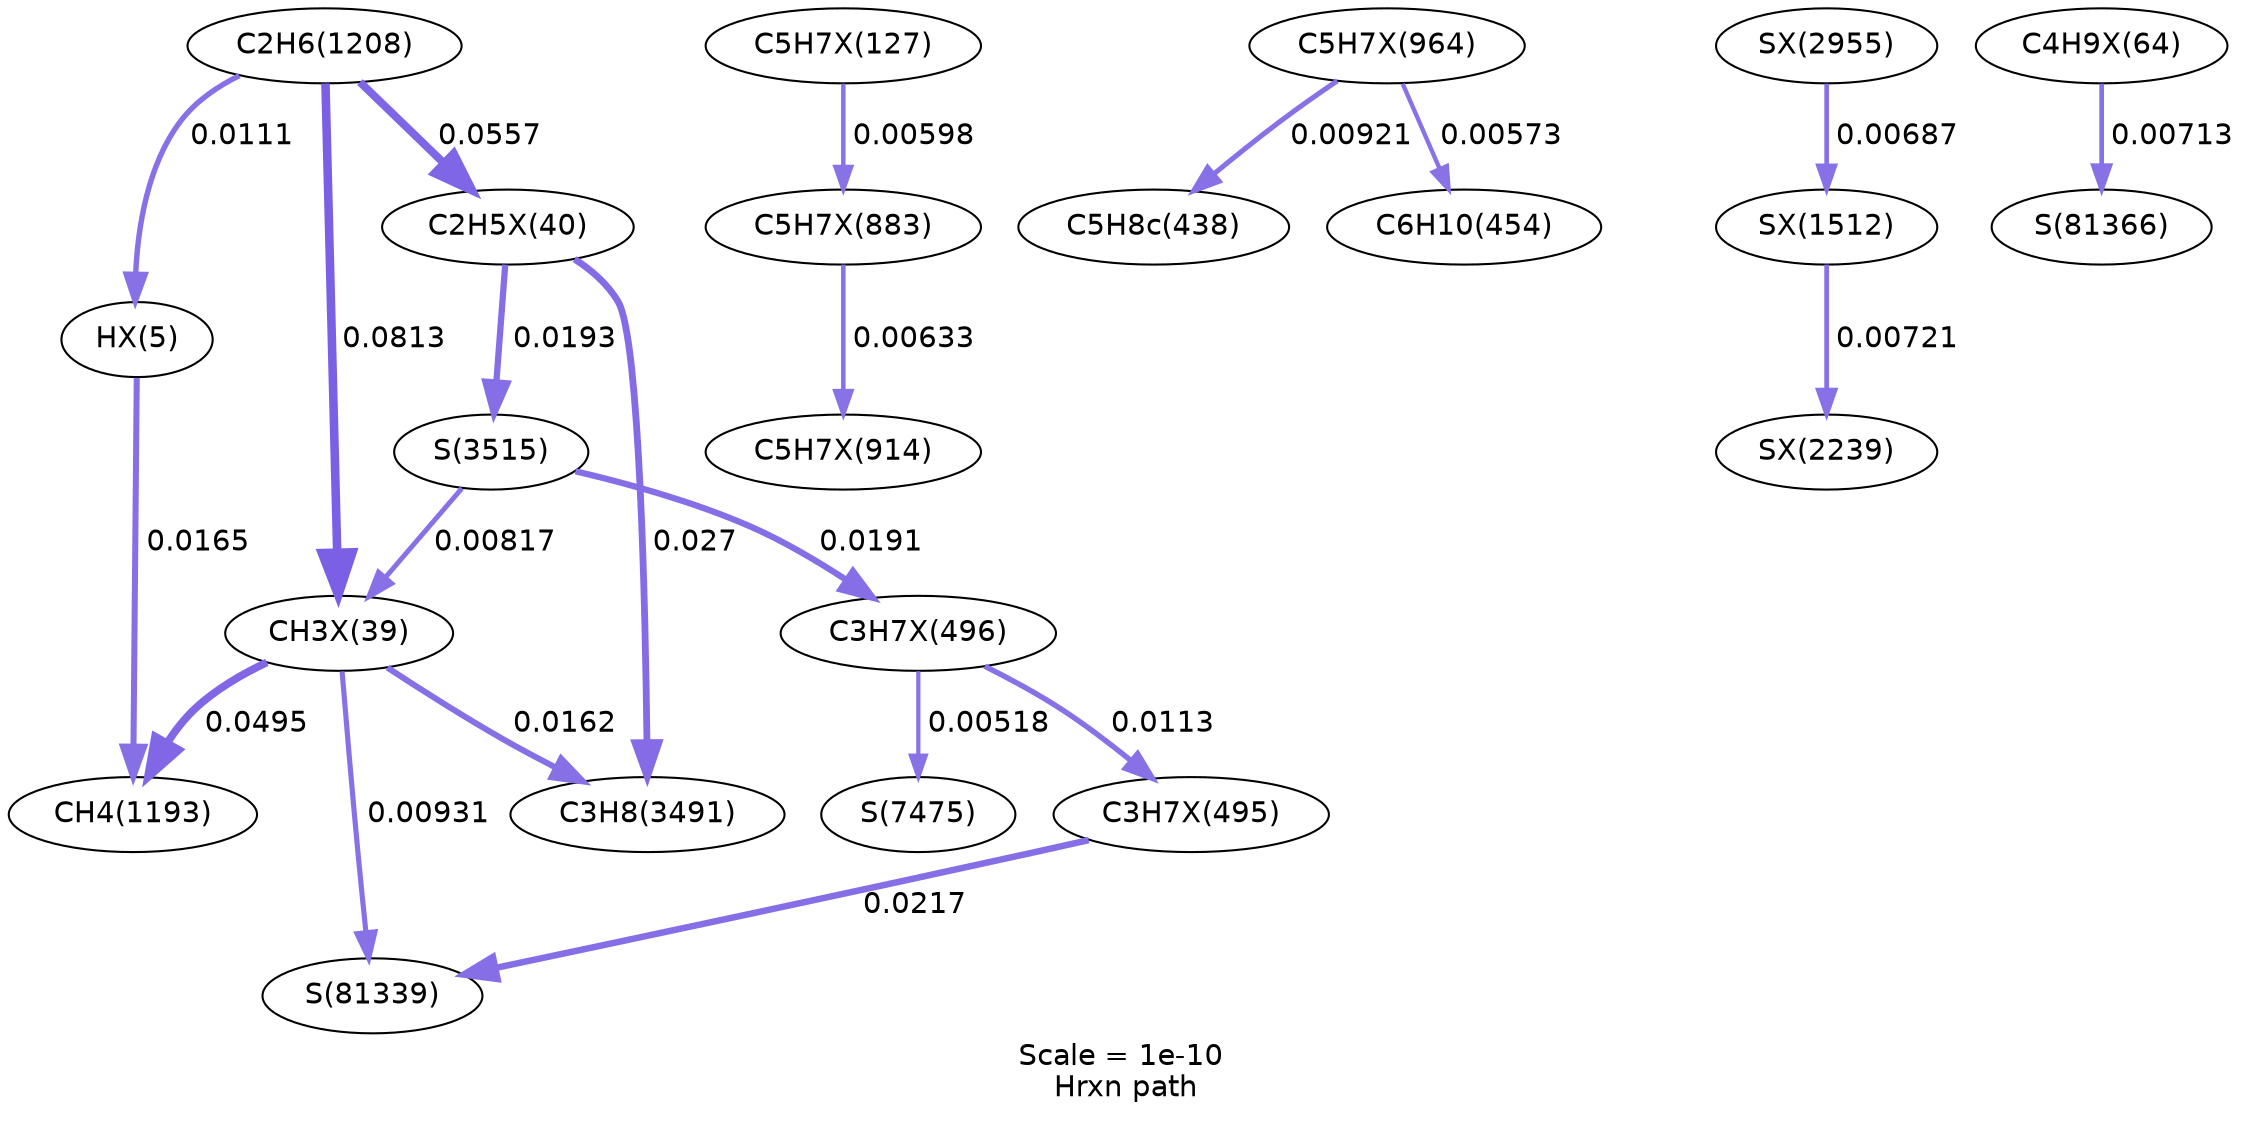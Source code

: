 digraph reaction_paths {
center=1;
s68 -> s31[fontname="Helvetica", style="setlinewidth(2.9)", arrowsize=1.45, color="0.7, 0.517, 0.9"
, label=" 0.0165"];
s35 -> s68[fontname="Helvetica", style="setlinewidth(2.61)", arrowsize=1.3, color="0.7, 0.511, 0.9"
, label=" 0.0111"];
s98 -> s131[fontname="Helvetica", style="setlinewidth(2.13)", arrowsize=1.07, color="0.7, 0.506, 0.9"
, label=" 0.00598"];
s131 -> s132[fontname="Helvetica", style="setlinewidth(2.18)", arrowsize=1.09, color="0.7, 0.506, 0.9"
, label=" 0.00633"];
s134 -> s20[fontname="Helvetica", style="setlinewidth(2.46)", arrowsize=1.23, color="0.7, 0.509, 0.9"
, label=" 0.00921"];
s71 -> s31[fontname="Helvetica", style="setlinewidth(3.73)", arrowsize=1.87, color="0.7, 0.55, 0.9"
, label=" 0.0495"];
s35 -> s71[fontname="Helvetica", style="setlinewidth(4.11)", arrowsize=2.05, color="0.7, 0.581, 0.9"
, label=" 0.0813"];
s49 -> s71[fontname="Helvetica", style="setlinewidth(2.37)", arrowsize=1.19, color="0.7, 0.508, 0.9"
, label=" 0.00817"];
s71 -> s45[fontname="Helvetica", style="setlinewidth(2.89)", arrowsize=1.44, color="0.7, 0.516, 0.9"
, label=" 0.0162"];
s71 -> s65[fontname="Helvetica", style="setlinewidth(2.47)", arrowsize=1.23, color="0.7, 0.509, 0.9"
, label=" 0.00931"];
s134 -> s24[fontname="Helvetica", style="setlinewidth(2.1)", arrowsize=1.05, color="0.7, 0.506, 0.9"
, label=" 0.00573"];
s154 -> s161[fontname="Helvetica", style="setlinewidth(2.28)", arrowsize=1.14, color="0.7, 0.507, 0.9"
, label=" 0.00721"];
s172 -> s154[fontname="Helvetica", style="setlinewidth(2.24)", arrowsize=1.12, color="0.7, 0.507, 0.9"
, label=" 0.00687"];
s35 -> s72[fontname="Helvetica", style="setlinewidth(3.82)", arrowsize=1.91, color="0.7, 0.556, 0.9"
, label=" 0.0557"];
s72 -> s49[fontname="Helvetica", style="setlinewidth(3.02)", arrowsize=1.51, color="0.7, 0.519, 0.9"
, label=" 0.0193"];
s72 -> s45[fontname="Helvetica", style="setlinewidth(3.27)", arrowsize=1.64, color="0.7, 0.527, 0.9"
, label=" 0.027"];
s49 -> s114[fontname="Helvetica", style="setlinewidth(3.01)", arrowsize=1.51, color="0.7, 0.519, 0.9"
, label=" 0.0191"];
s114 -> s113[fontname="Helvetica", style="setlinewidth(2.62)", arrowsize=1.31, color="0.7, 0.511, 0.9"
, label=" 0.0113"];
s114 -> s57[fontname="Helvetica", style="setlinewidth(2.03)", arrowsize=1.01, color="0.7, 0.505, 0.9"
, label=" 0.00518"];
s113 -> s65[fontname="Helvetica", style="setlinewidth(3.11)", arrowsize=1.55, color="0.7, 0.522, 0.9"
, label=" 0.0217"];
s80 -> s66[fontname="Helvetica", style="setlinewidth(2.27)", arrowsize=1.13, color="0.7, 0.507, 0.9"
, label=" 0.00713"];
s20 [ fontname="Helvetica", label="C5H8c(438)"];
s24 [ fontname="Helvetica", label="C6H10(454)"];
s31 [ fontname="Helvetica", label="CH4(1193)"];
s35 [ fontname="Helvetica", label="C2H6(1208)"];
s45 [ fontname="Helvetica", label="C3H8(3491)"];
s49 [ fontname="Helvetica", label="S(3515)"];
s57 [ fontname="Helvetica", label="S(7475)"];
s65 [ fontname="Helvetica", label="S(81339)"];
s66 [ fontname="Helvetica", label="S(81366)"];
s68 [ fontname="Helvetica", label="HX(5)"];
s71 [ fontname="Helvetica", label="CH3X(39)"];
s72 [ fontname="Helvetica", label="C2H5X(40)"];
s80 [ fontname="Helvetica", label="C4H9X(64)"];
s98 [ fontname="Helvetica", label="C5H7X(127)"];
s113 [ fontname="Helvetica", label="C3H7X(495)"];
s114 [ fontname="Helvetica", label="C3H7X(496)"];
s131 [ fontname="Helvetica", label="C5H7X(883)"];
s132 [ fontname="Helvetica", label="C5H7X(914)"];
s134 [ fontname="Helvetica", label="C5H7X(964)"];
s154 [ fontname="Helvetica", label="SX(1512)"];
s161 [ fontname="Helvetica", label="SX(2239)"];
s172 [ fontname="Helvetica", label="SX(2955)"];
 label = "Scale = 1e-10\l Hrxn path";
 fontname = "Helvetica";
}
